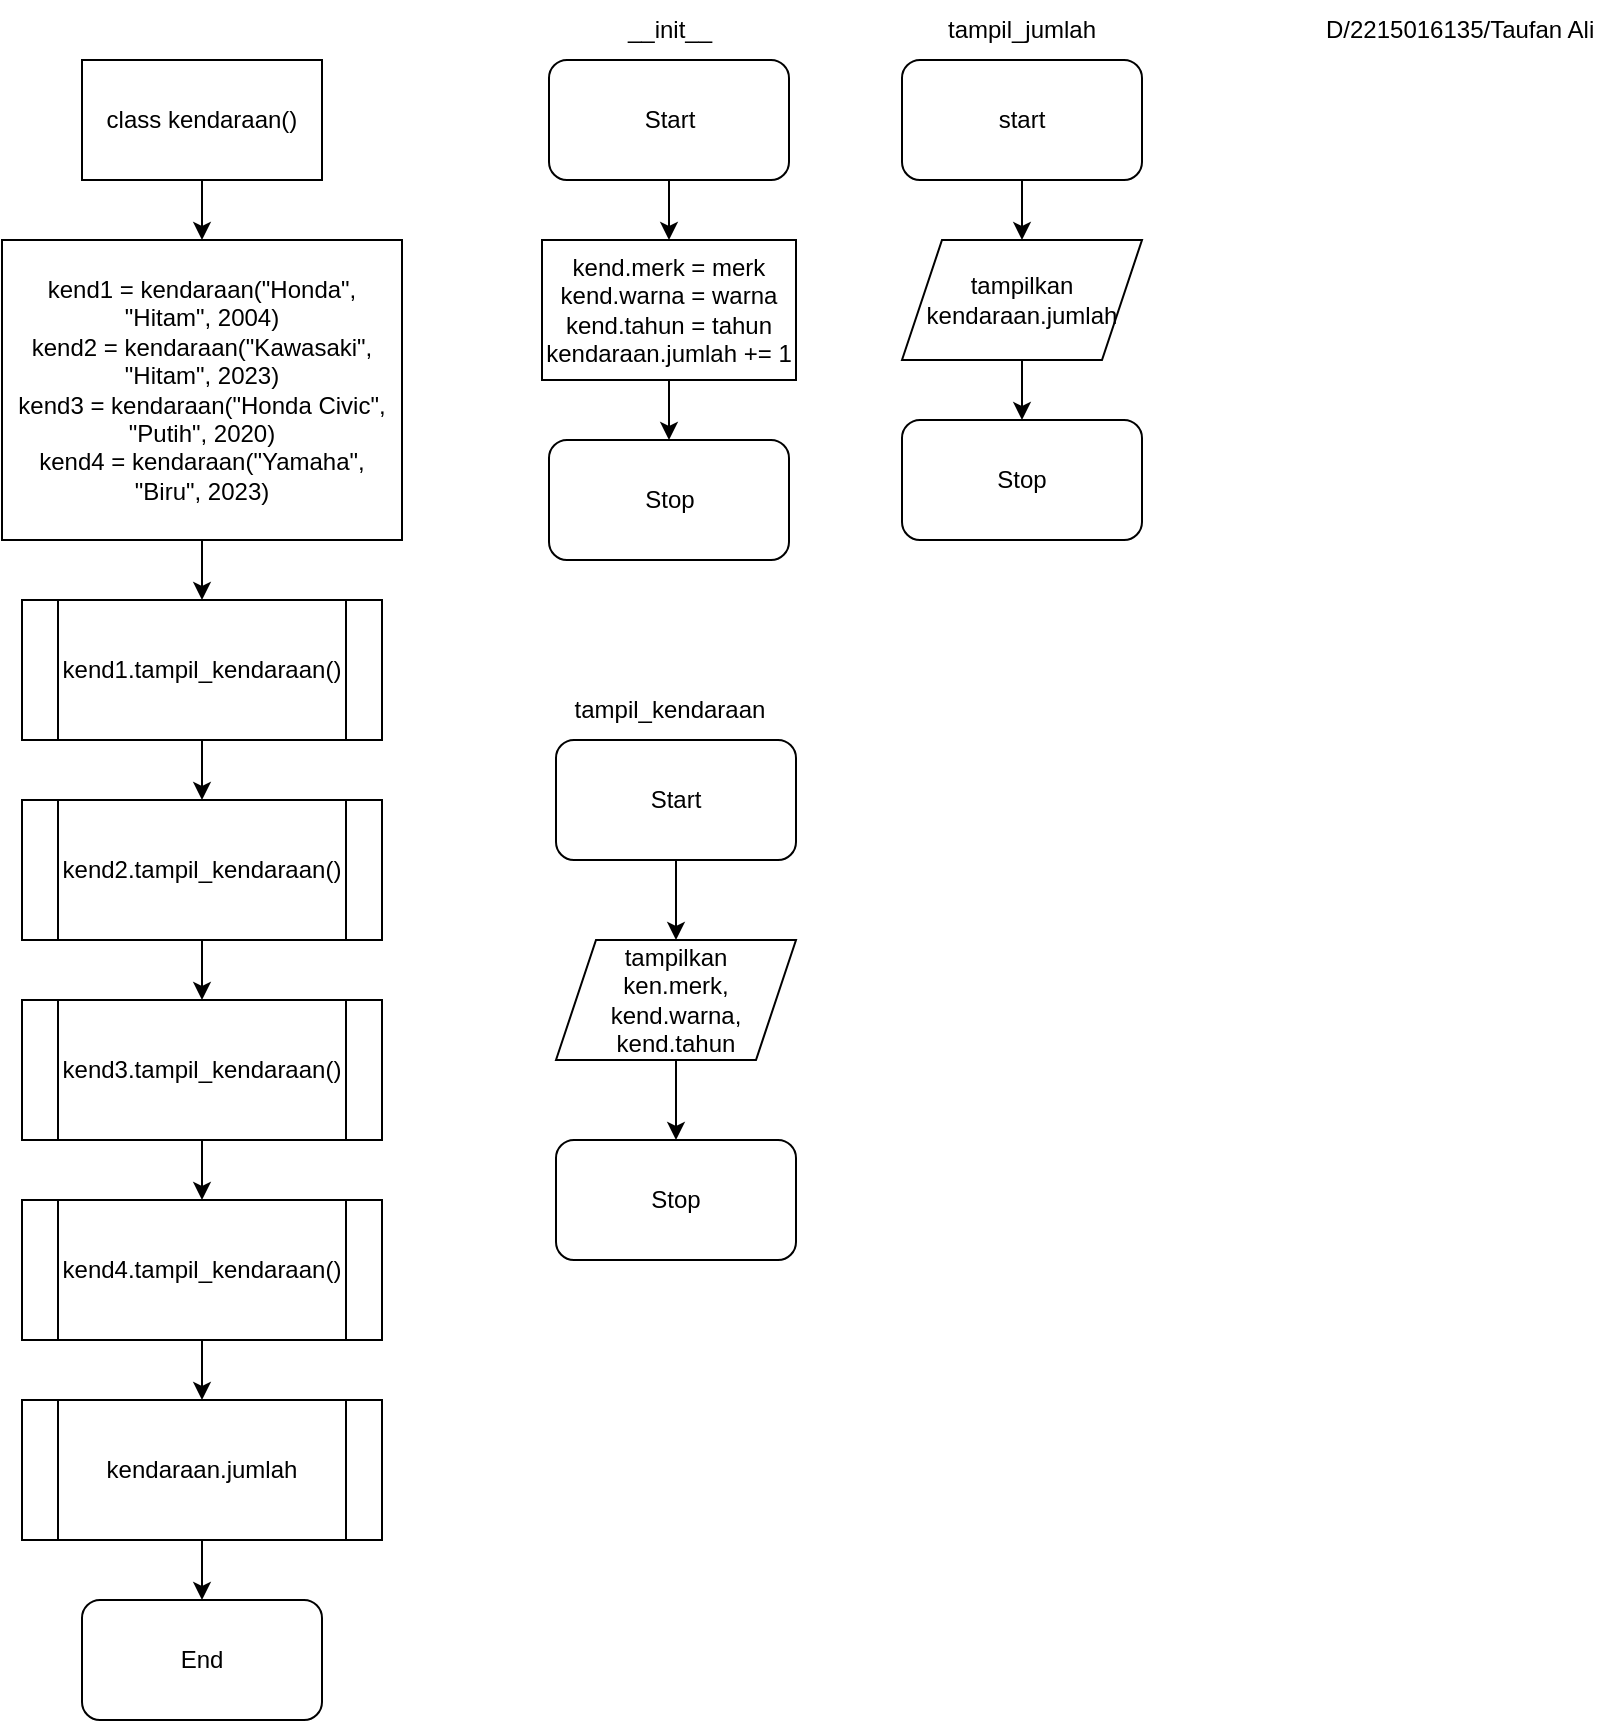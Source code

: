 <mxfile version="21.5.1" type="device">
  <diagram name="Page-1" id="J-QYLN9DxIxSoSm6R5Rr">
    <mxGraphModel dx="626" dy="714" grid="1" gridSize="10" guides="1" tooltips="1" connect="1" arrows="1" fold="1" page="1" pageScale="1" pageWidth="827" pageHeight="1169" math="0" shadow="0">
      <root>
        <mxCell id="0" />
        <mxCell id="1" parent="0" />
        <mxCell id="sLtBIIamt90Xx3JJyKvW-17" value="D/2215016135/Taufan Ali" style="text;html=1;strokeColor=none;fillColor=none;align=left;verticalAlign=middle;whiteSpace=wrap;rounded=0;" parent="1" vertex="1">
          <mxGeometry x="690" width="137" height="30" as="geometry" />
        </mxCell>
        <mxCell id="sLtBIIamt90Xx3JJyKvW-18" value="" style="group" parent="1" vertex="1" connectable="0">
          <mxGeometry x="30" y="30" width="200" height="830" as="geometry" />
        </mxCell>
        <mxCell id="sLtBIIamt90Xx3JJyKvW-1" value="class kendaraan()" style="rounded=0;whiteSpace=wrap;html=1;" parent="sLtBIIamt90Xx3JJyKvW-18" vertex="1">
          <mxGeometry x="40" width="120" height="60" as="geometry" />
        </mxCell>
        <mxCell id="sLtBIIamt90Xx3JJyKvW-2" value="&lt;div&gt;kend1 = kendaraan(&quot;Honda&quot;, &quot;Hitam&quot;, 2004)&lt;/div&gt;&lt;div&gt;kend2 = kendaraan(&quot;Kawasaki&quot;, &quot;Hitam&quot;, 2023)&lt;/div&gt;&lt;div&gt;kend3 = kendaraan(&quot;Honda Civic&quot;, &quot;Putih&quot;, 2020)&lt;/div&gt;&lt;div&gt;kend4 = kendaraan(&quot;Yamaha&quot;, &quot;Biru&quot;, 2023)&lt;/div&gt;" style="rounded=0;whiteSpace=wrap;html=1;" parent="sLtBIIamt90Xx3JJyKvW-18" vertex="1">
          <mxGeometry y="90" width="200" height="150" as="geometry" />
        </mxCell>
        <mxCell id="sLtBIIamt90Xx3JJyKvW-3" value="" style="edgeStyle=orthogonalEdgeStyle;rounded=0;orthogonalLoop=1;jettySize=auto;html=1;" parent="sLtBIIamt90Xx3JJyKvW-18" source="sLtBIIamt90Xx3JJyKvW-1" target="sLtBIIamt90Xx3JJyKvW-2" edge="1">
          <mxGeometry relative="1" as="geometry" />
        </mxCell>
        <mxCell id="sLtBIIamt90Xx3JJyKvW-4" value="kend1.tampil_kendaraan()" style="shape=process;whiteSpace=wrap;html=1;backgroundOutline=1;" parent="sLtBIIamt90Xx3JJyKvW-18" vertex="1">
          <mxGeometry x="10" y="270" width="180" height="70" as="geometry" />
        </mxCell>
        <mxCell id="sLtBIIamt90Xx3JJyKvW-5" value="" style="edgeStyle=orthogonalEdgeStyle;rounded=0;orthogonalLoop=1;jettySize=auto;html=1;" parent="sLtBIIamt90Xx3JJyKvW-18" source="sLtBIIamt90Xx3JJyKvW-2" target="sLtBIIamt90Xx3JJyKvW-4" edge="1">
          <mxGeometry relative="1" as="geometry" />
        </mxCell>
        <mxCell id="sLtBIIamt90Xx3JJyKvW-6" value="kend2.tampil_kendaraan()" style="shape=process;whiteSpace=wrap;html=1;backgroundOutline=1;" parent="sLtBIIamt90Xx3JJyKvW-18" vertex="1">
          <mxGeometry x="10" y="370" width="180" height="70" as="geometry" />
        </mxCell>
        <mxCell id="sLtBIIamt90Xx3JJyKvW-7" value="" style="edgeStyle=orthogonalEdgeStyle;rounded=0;orthogonalLoop=1;jettySize=auto;html=1;" parent="sLtBIIamt90Xx3JJyKvW-18" source="sLtBIIamt90Xx3JJyKvW-4" target="sLtBIIamt90Xx3JJyKvW-6" edge="1">
          <mxGeometry relative="1" as="geometry" />
        </mxCell>
        <mxCell id="sLtBIIamt90Xx3JJyKvW-8" value="kend3.tampil_kendaraan()" style="shape=process;whiteSpace=wrap;html=1;backgroundOutline=1;" parent="sLtBIIamt90Xx3JJyKvW-18" vertex="1">
          <mxGeometry x="10" y="470" width="180" height="70" as="geometry" />
        </mxCell>
        <mxCell id="sLtBIIamt90Xx3JJyKvW-9" value="" style="edgeStyle=orthogonalEdgeStyle;rounded=0;orthogonalLoop=1;jettySize=auto;html=1;" parent="sLtBIIamt90Xx3JJyKvW-18" source="sLtBIIamt90Xx3JJyKvW-6" target="sLtBIIamt90Xx3JJyKvW-8" edge="1">
          <mxGeometry relative="1" as="geometry" />
        </mxCell>
        <mxCell id="sLtBIIamt90Xx3JJyKvW-10" value="kend4.tampil_kendaraan()" style="shape=process;whiteSpace=wrap;html=1;backgroundOutline=1;" parent="sLtBIIamt90Xx3JJyKvW-18" vertex="1">
          <mxGeometry x="10" y="570" width="180" height="70" as="geometry" />
        </mxCell>
        <mxCell id="sLtBIIamt90Xx3JJyKvW-11" value="" style="edgeStyle=orthogonalEdgeStyle;rounded=0;orthogonalLoop=1;jettySize=auto;html=1;" parent="sLtBIIamt90Xx3JJyKvW-18" source="sLtBIIamt90Xx3JJyKvW-8" target="sLtBIIamt90Xx3JJyKvW-10" edge="1">
          <mxGeometry relative="1" as="geometry" />
        </mxCell>
        <mxCell id="sLtBIIamt90Xx3JJyKvW-13" value="kendaraan.jumlah" style="shape=process;whiteSpace=wrap;html=1;backgroundOutline=1;" parent="sLtBIIamt90Xx3JJyKvW-18" vertex="1">
          <mxGeometry x="10" y="670" width="180" height="70" as="geometry" />
        </mxCell>
        <mxCell id="sLtBIIamt90Xx3JJyKvW-14" value="" style="edgeStyle=orthogonalEdgeStyle;rounded=0;orthogonalLoop=1;jettySize=auto;html=1;" parent="sLtBIIamt90Xx3JJyKvW-18" source="sLtBIIamt90Xx3JJyKvW-10" target="sLtBIIamt90Xx3JJyKvW-13" edge="1">
          <mxGeometry relative="1" as="geometry" />
        </mxCell>
        <mxCell id="sLtBIIamt90Xx3JJyKvW-15" value="End" style="rounded=1;whiteSpace=wrap;html=1;" parent="sLtBIIamt90Xx3JJyKvW-18" vertex="1">
          <mxGeometry x="40" y="770" width="120" height="60" as="geometry" />
        </mxCell>
        <mxCell id="sLtBIIamt90Xx3JJyKvW-16" value="" style="edgeStyle=orthogonalEdgeStyle;rounded=0;orthogonalLoop=1;jettySize=auto;html=1;" parent="sLtBIIamt90Xx3JJyKvW-18" source="sLtBIIamt90Xx3JJyKvW-13" target="sLtBIIamt90Xx3JJyKvW-15" edge="1">
          <mxGeometry relative="1" as="geometry" />
        </mxCell>
        <mxCell id="uLGpnHvV9gYvBCI-tmtY-7" value="" style="group" vertex="1" connectable="0" parent="1">
          <mxGeometry x="300" width="127" height="280" as="geometry" />
        </mxCell>
        <mxCell id="uLGpnHvV9gYvBCI-tmtY-1" value="Start" style="rounded=1;whiteSpace=wrap;html=1;" vertex="1" parent="uLGpnHvV9gYvBCI-tmtY-7">
          <mxGeometry x="3.5" y="30" width="120" height="60" as="geometry" />
        </mxCell>
        <mxCell id="uLGpnHvV9gYvBCI-tmtY-2" value="__init__" style="text;html=1;strokeColor=none;fillColor=none;align=center;verticalAlign=middle;whiteSpace=wrap;rounded=0;" vertex="1" parent="uLGpnHvV9gYvBCI-tmtY-7">
          <mxGeometry x="33.5" width="60" height="30" as="geometry" />
        </mxCell>
        <mxCell id="uLGpnHvV9gYvBCI-tmtY-3" value="kend.merk = merk&lt;br&gt;kend.warna = warna&lt;br&gt;kend.tahun = tahun&lt;br&gt;kendaraan.jumlah += 1" style="rounded=0;whiteSpace=wrap;html=1;" vertex="1" parent="uLGpnHvV9gYvBCI-tmtY-7">
          <mxGeometry y="120" width="127" height="70" as="geometry" />
        </mxCell>
        <mxCell id="uLGpnHvV9gYvBCI-tmtY-4" value="" style="edgeStyle=orthogonalEdgeStyle;rounded=0;orthogonalLoop=1;jettySize=auto;html=1;" edge="1" parent="uLGpnHvV9gYvBCI-tmtY-7" source="uLGpnHvV9gYvBCI-tmtY-1" target="uLGpnHvV9gYvBCI-tmtY-3">
          <mxGeometry relative="1" as="geometry" />
        </mxCell>
        <mxCell id="uLGpnHvV9gYvBCI-tmtY-5" value="Stop" style="rounded=1;whiteSpace=wrap;html=1;" vertex="1" parent="uLGpnHvV9gYvBCI-tmtY-7">
          <mxGeometry x="3.5" y="220" width="120" height="60" as="geometry" />
        </mxCell>
        <mxCell id="uLGpnHvV9gYvBCI-tmtY-6" value="" style="edgeStyle=orthogonalEdgeStyle;rounded=0;orthogonalLoop=1;jettySize=auto;html=1;" edge="1" parent="uLGpnHvV9gYvBCI-tmtY-7" source="uLGpnHvV9gYvBCI-tmtY-3" target="uLGpnHvV9gYvBCI-tmtY-5">
          <mxGeometry relative="1" as="geometry" />
        </mxCell>
        <mxCell id="uLGpnHvV9gYvBCI-tmtY-15" value="" style="group" vertex="1" connectable="0" parent="1">
          <mxGeometry x="480" width="120" height="270" as="geometry" />
        </mxCell>
        <mxCell id="uLGpnHvV9gYvBCI-tmtY-8" value="start" style="rounded=1;whiteSpace=wrap;html=1;" vertex="1" parent="uLGpnHvV9gYvBCI-tmtY-15">
          <mxGeometry y="30" width="120" height="60" as="geometry" />
        </mxCell>
        <mxCell id="uLGpnHvV9gYvBCI-tmtY-10" value="tampilkan&lt;br&gt;kendaraan.jumlah" style="shape=parallelogram;perimeter=parallelogramPerimeter;whiteSpace=wrap;html=1;fixedSize=1;" vertex="1" parent="uLGpnHvV9gYvBCI-tmtY-15">
          <mxGeometry y="120" width="120" height="60" as="geometry" />
        </mxCell>
        <mxCell id="uLGpnHvV9gYvBCI-tmtY-11" value="Stop" style="rounded=1;whiteSpace=wrap;html=1;" vertex="1" parent="uLGpnHvV9gYvBCI-tmtY-15">
          <mxGeometry y="210" width="120" height="60" as="geometry" />
        </mxCell>
        <mxCell id="uLGpnHvV9gYvBCI-tmtY-14" value="" style="group" vertex="1" connectable="0" parent="uLGpnHvV9gYvBCI-tmtY-15">
          <mxGeometry x="30" width="60" height="30" as="geometry" />
        </mxCell>
        <mxCell id="uLGpnHvV9gYvBCI-tmtY-9" value="tampil_jumlah" style="text;html=1;strokeColor=none;fillColor=none;align=center;verticalAlign=middle;whiteSpace=wrap;rounded=0;" vertex="1" parent="uLGpnHvV9gYvBCI-tmtY-14">
          <mxGeometry width="60" height="30" as="geometry" />
        </mxCell>
        <mxCell id="uLGpnHvV9gYvBCI-tmtY-12" value="" style="edgeStyle=orthogonalEdgeStyle;rounded=0;orthogonalLoop=1;jettySize=auto;html=1;" edge="1" parent="uLGpnHvV9gYvBCI-tmtY-15" source="uLGpnHvV9gYvBCI-tmtY-8" target="uLGpnHvV9gYvBCI-tmtY-10">
          <mxGeometry relative="1" as="geometry" />
        </mxCell>
        <mxCell id="uLGpnHvV9gYvBCI-tmtY-13" value="" style="edgeStyle=orthogonalEdgeStyle;rounded=0;orthogonalLoop=1;jettySize=auto;html=1;" edge="1" parent="uLGpnHvV9gYvBCI-tmtY-15" source="uLGpnHvV9gYvBCI-tmtY-10" target="uLGpnHvV9gYvBCI-tmtY-11">
          <mxGeometry relative="1" as="geometry" />
        </mxCell>
        <mxCell id="uLGpnHvV9gYvBCI-tmtY-19" value="" style="edgeStyle=orthogonalEdgeStyle;rounded=0;orthogonalLoop=1;jettySize=auto;html=1;" edge="1" parent="1" source="uLGpnHvV9gYvBCI-tmtY-16" target="uLGpnHvV9gYvBCI-tmtY-18">
          <mxGeometry relative="1" as="geometry" />
        </mxCell>
        <mxCell id="uLGpnHvV9gYvBCI-tmtY-16" value="Start" style="rounded=1;whiteSpace=wrap;html=1;" vertex="1" parent="1">
          <mxGeometry x="307" y="370" width="120" height="60" as="geometry" />
        </mxCell>
        <mxCell id="uLGpnHvV9gYvBCI-tmtY-17" value="tampil_kendaraan" style="text;html=1;strokeColor=none;fillColor=none;align=center;verticalAlign=middle;whiteSpace=wrap;rounded=0;" vertex="1" parent="1">
          <mxGeometry x="333.5" y="340" width="60" height="30" as="geometry" />
        </mxCell>
        <mxCell id="uLGpnHvV9gYvBCI-tmtY-21" value="" style="edgeStyle=orthogonalEdgeStyle;rounded=0;orthogonalLoop=1;jettySize=auto;html=1;" edge="1" parent="1" source="uLGpnHvV9gYvBCI-tmtY-18" target="uLGpnHvV9gYvBCI-tmtY-20">
          <mxGeometry relative="1" as="geometry" />
        </mxCell>
        <mxCell id="uLGpnHvV9gYvBCI-tmtY-18" value="tampilkan&lt;br&gt;ken.merk, kend.warna, kend.tahun" style="shape=parallelogram;perimeter=parallelogramPerimeter;whiteSpace=wrap;html=1;fixedSize=1;" vertex="1" parent="1">
          <mxGeometry x="307" y="470" width="120" height="60" as="geometry" />
        </mxCell>
        <mxCell id="uLGpnHvV9gYvBCI-tmtY-20" value="Stop" style="rounded=1;whiteSpace=wrap;html=1;" vertex="1" parent="1">
          <mxGeometry x="307" y="570" width="120" height="60" as="geometry" />
        </mxCell>
      </root>
    </mxGraphModel>
  </diagram>
</mxfile>
